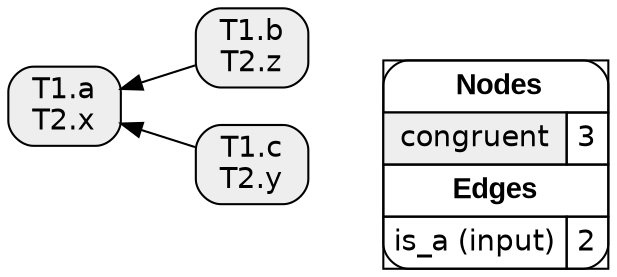 digraph{
rankdir=RL
node[shape=box style="filled,rounded" fillcolor="#EEEEEE" fontname="helvetica"] 
"T1.b\nT2.z"
"T1.c\nT2.y"
"T1.a\nT2.x"
edge[arrowhead=normal style=solid color="#000000" constraint=true penwidth=1]
"T1.c\nT2.y" -> "T1.a\nT2.x"
"T1.b\nT2.z" -> "T1.a\nT2.x"
edge[arrowhead=normal style=dotted color="#000000" constraint=true penwidth=1]
node[shape=box] 
{rank=source Legend [fillcolor= white margin=0 label=< 
 <TABLE BORDER="0" CELLBORDER="1" CELLSPACING="0" CELLPADDING="4"> 
<TR> <TD COLSPAN="2"><font face="Arial Black"> Nodes</font></TD> </TR> 
<TR> 
 <TD bgcolor="#EEEEEE" fontname="helvetica">congruent</TD> 
 <TD>3</TD> 
 </TR> 
<TR> <TD COLSPAN="2"><font face = "Arial Black"> Edges </font></TD> </TR> 
<TR> 
 <TD><font color ="#000000">is_a (input)</font></TD><TD>2</TD>
</TR>
</TABLE> 
 >] } 
}